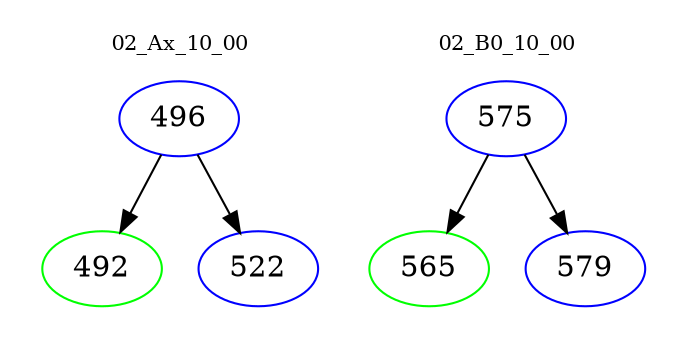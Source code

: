 digraph{
subgraph cluster_0 {
color = white
label = "02_Ax_10_00";
fontsize=10;
T0_496 [label="496", color="blue"]
T0_496 -> T0_492 [color="black"]
T0_492 [label="492", color="green"]
T0_496 -> T0_522 [color="black"]
T0_522 [label="522", color="blue"]
}
subgraph cluster_1 {
color = white
label = "02_B0_10_00";
fontsize=10;
T1_575 [label="575", color="blue"]
T1_575 -> T1_565 [color="black"]
T1_565 [label="565", color="green"]
T1_575 -> T1_579 [color="black"]
T1_579 [label="579", color="blue"]
}
}
